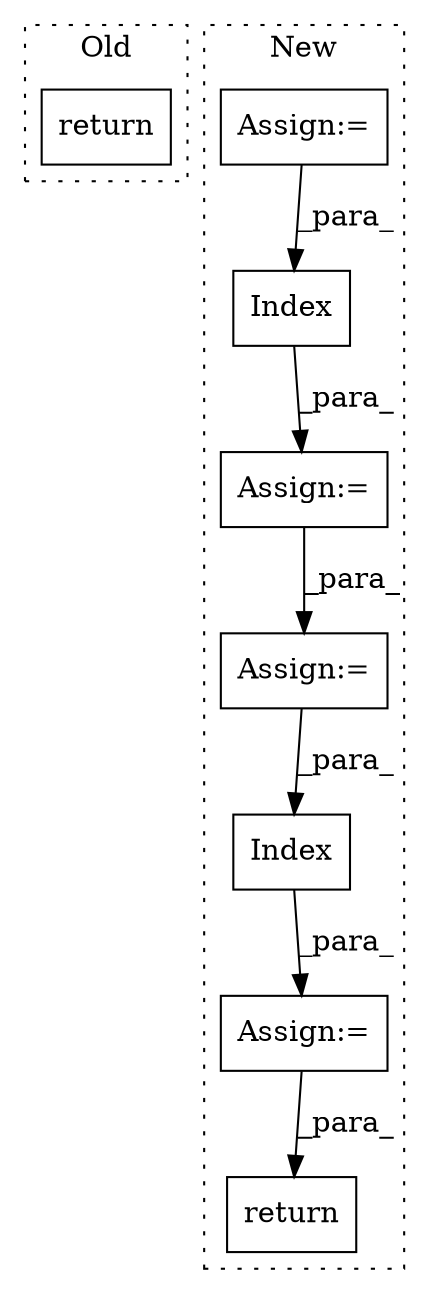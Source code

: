 digraph G {
subgraph cluster0 {
1 [label="return" a="93" s="9868" l="7" shape="box"];
label = "Old";
style="dotted";
}
subgraph cluster1 {
2 [label="Index" a="46" s="6409,6452" l="30,11" shape="box"];
3 [label="return" a="93" s="6525" l="7" shape="box"];
4 [label="Assign:=" a="68" s="6384" l="3" shape="box"];
5 [label="Assign:=" a="68" s="6142" l="3" shape="box"];
6 [label="Assign:=" a="68" s="6329" l="3" shape="box"];
7 [label="Assign:=" a="68" s="5756" l="3" shape="box"];
8 [label="Index" a="46" s="6184,6251" l="25,11" shape="box"];
label = "New";
style="dotted";
}
2 -> 4 [label="_para_"];
4 -> 3 [label="_para_"];
5 -> 6 [label="_para_"];
6 -> 2 [label="_para_"];
7 -> 8 [label="_para_"];
8 -> 5 [label="_para_"];
}